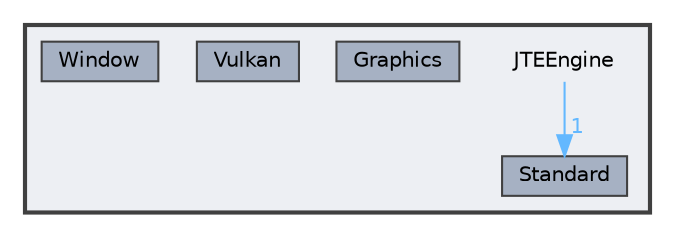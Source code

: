 digraph "JTEEngine"
{
 // LATEX_PDF_SIZE
  bgcolor="transparent";
  edge [fontname=Helvetica,fontsize=10,labelfontname=Helvetica,labelfontsize=10];
  node [fontname=Helvetica,fontsize=10,shape=box,height=0.2,width=0.4];
  compound=true
  subgraph clusterdir_f206b926fb4f3f309d88ac0ec340a90b {
    graph [ bgcolor="#edeff3", pencolor="grey25", label="", fontname=Helvetica,fontsize=10 style="filled,bold", URL="dir_f206b926fb4f3f309d88ac0ec340a90b.html",tooltip=""]
    dir_f206b926fb4f3f309d88ac0ec340a90b [shape=plaintext, label="JTEEngine"];
  dir_898d9bb8f3f218c535eefd08369113d8 [label="Graphics", fillcolor="#a6b1c3", color="grey25", style="filled", URL="dir_898d9bb8f3f218c535eefd08369113d8.html",tooltip=""];
  dir_7ef9412b082a48f582dd83ef6dde59d4 [label="Standard", fillcolor="#a6b1c3", color="grey25", style="filled", URL="dir_7ef9412b082a48f582dd83ef6dde59d4.html",tooltip=""];
  dir_55ad1372743c2ae0ed0c4fd1217dfa01 [label="Vulkan", fillcolor="#a6b1c3", color="grey25", style="filled", URL="dir_55ad1372743c2ae0ed0c4fd1217dfa01.html",tooltip=""];
  dir_9749e30da172a5ce5e5555c9321a0bbf [label="Window", fillcolor="#a6b1c3", color="grey25", style="filled", URL="dir_9749e30da172a5ce5e5555c9321a0bbf.html",tooltip=""];
  }
  dir_f206b926fb4f3f309d88ac0ec340a90b->dir_7ef9412b082a48f582dd83ef6dde59d4 [headlabel="1", labeldistance=1.5 headhref="dir_000001_000002.html" color="steelblue1" fontcolor="steelblue1"];
}
